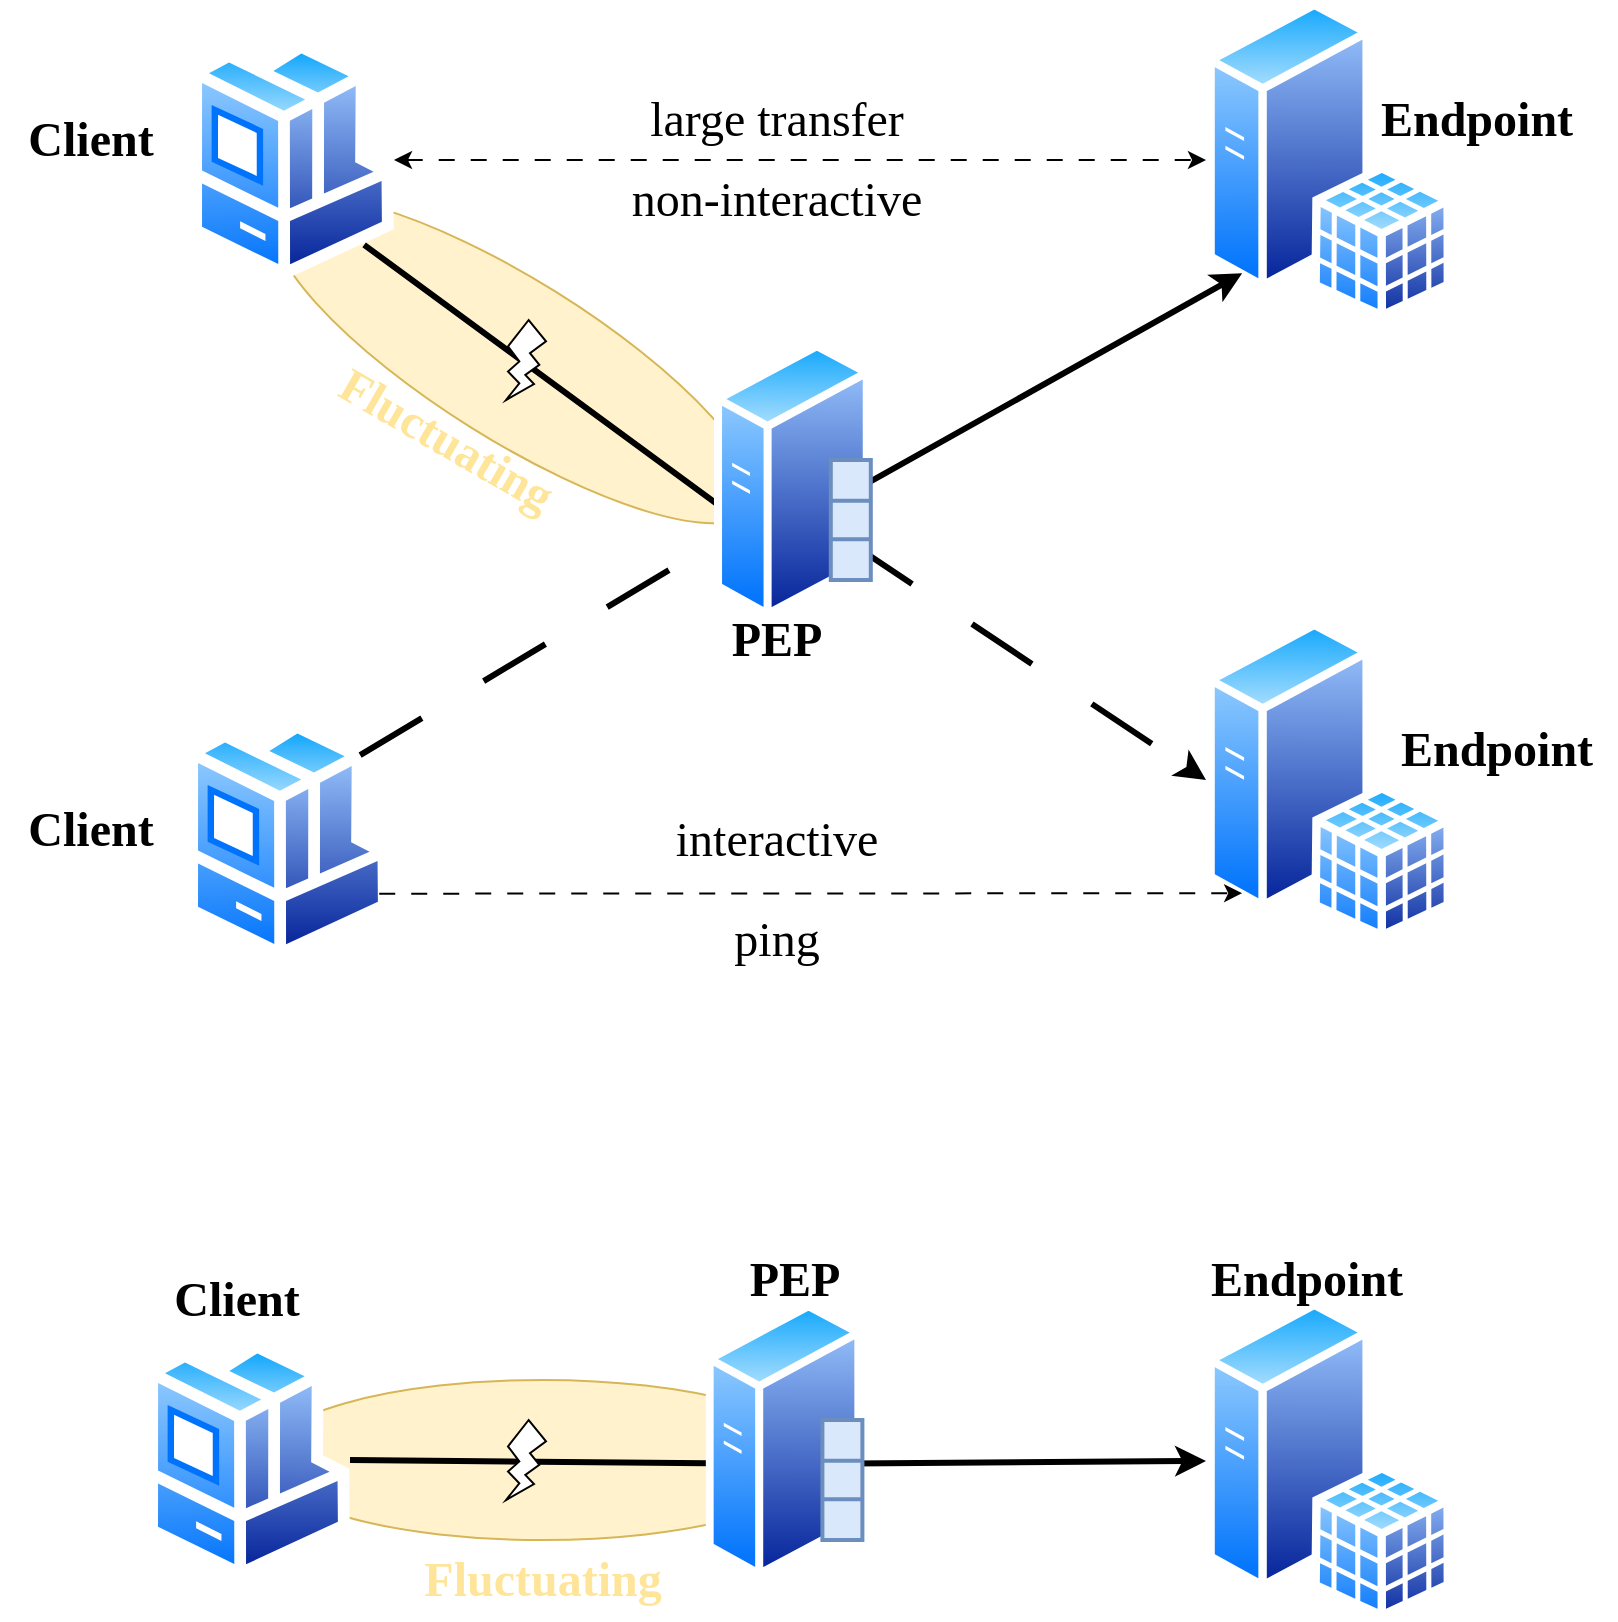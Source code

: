 <mxfile version="21.6.5" type="device">
  <diagram name="Page-1" id="1RzEFaOIlWaM-WirTFdZ">
    <mxGraphModel dx="1101" dy="994" grid="1" gridSize="10" guides="1" tooltips="1" connect="1" arrows="1" fold="1" page="1" pageScale="1" pageWidth="827" pageHeight="1169" math="0" shadow="0">
      <root>
        <mxCell id="0" />
        <mxCell id="1" parent="0" />
        <mxCell id="EIi2rDB1gSw5DZKnVNfG-16" value="" style="ellipse;whiteSpace=wrap;html=1;fontFamily=Times New Roman;fontSize=24;rotation=0;fillColor=#fff2cc;strokeColor=#d6b656;" parent="1" vertex="1">
          <mxGeometry x="148.2" y="900" width="280" height="80" as="geometry" />
        </mxCell>
        <mxCell id="53W-j4bIFkD6rnpGP8-M-22" value="" style="ellipse;whiteSpace=wrap;html=1;fontFamily=Times New Roman;fontSize=24;rotation=32;fillColor=#fff2cc;strokeColor=#d6b656;" parent="1" vertex="1">
          <mxGeometry x="134" y="350" width="280" height="80" as="geometry" />
        </mxCell>
        <mxCell id="53W-j4bIFkD6rnpGP8-M-17" style="edgeStyle=orthogonalEdgeStyle;rounded=0;orthogonalLoop=1;jettySize=auto;html=1;dashed=1;dashPattern=8 8;fontFamily=Times New Roman;fontSize=24;startArrow=classic;startFill=1;" parent="1" source="53W-j4bIFkD6rnpGP8-M-2" target="53W-j4bIFkD6rnpGP8-M-3" edge="1">
          <mxGeometry relative="1" as="geometry" />
        </mxCell>
        <mxCell id="53W-j4bIFkD6rnpGP8-M-19" value="large transfer" style="edgeLabel;html=1;align=center;verticalAlign=middle;resizable=0;points=[];fontSize=24;fontFamily=Times New Roman;" parent="53W-j4bIFkD6rnpGP8-M-17" vertex="1" connectable="0">
          <mxGeometry x="0.163" y="-1" relative="1" as="geometry">
            <mxPoint x="-45" y="-21" as="offset" />
          </mxGeometry>
        </mxCell>
        <mxCell id="53W-j4bIFkD6rnpGP8-M-2" value="" style="aspect=fixed;perimeter=ellipsePerimeter;html=1;align=center;shadow=0;dashed=0;spacingTop=3;image;image=img/lib/active_directory/workstation_client.svg;fontFamily=Times New Roman;" parent="1" vertex="1">
          <mxGeometry x="112" y="230" width="102" height="120" as="geometry" />
        </mxCell>
        <mxCell id="53W-j4bIFkD6rnpGP8-M-3" value="" style="aspect=fixed;perimeter=ellipsePerimeter;html=1;align=center;shadow=0;dashed=0;spacingTop=3;image;image=img/lib/active_directory/sql_server.svg;fontFamily=Times New Roman;" parent="1" vertex="1">
          <mxGeometry x="620" y="210" width="123.2" height="160" as="geometry" />
        </mxCell>
        <mxCell id="53W-j4bIFkD6rnpGP8-M-5" value="" style="aspect=fixed;perimeter=ellipsePerimeter;html=1;align=center;shadow=0;dashed=0;spacingTop=3;image;image=img/lib/active_directory/workstation_client.svg;fontFamily=Times New Roman;" parent="1" vertex="1">
          <mxGeometry x="110" y="570" width="102" height="120" as="geometry" />
        </mxCell>
        <mxCell id="53W-j4bIFkD6rnpGP8-M-6" value="" style="aspect=fixed;perimeter=ellipsePerimeter;html=1;align=center;shadow=0;dashed=0;spacingTop=3;image;image=img/lib/active_directory/sql_server.svg;fontFamily=Times New Roman;" parent="1" vertex="1">
          <mxGeometry x="620" y="520" width="123.2" height="160" as="geometry" />
        </mxCell>
        <mxCell id="53W-j4bIFkD6rnpGP8-M-8" value="&lt;font&gt;&lt;span style=&quot;font-size: 24px;&quot;&gt;&lt;b&gt;Client&lt;/b&gt;&lt;/span&gt;&lt;/font&gt;" style="text;html=1;align=center;verticalAlign=middle;resizable=0;points=[];autosize=1;strokeColor=none;fillColor=none;fontFamily=Times New Roman;" parent="1" vertex="1">
          <mxGeometry x="17" y="605" width="90" height="40" as="geometry" />
        </mxCell>
        <mxCell id="53W-j4bIFkD6rnpGP8-M-9" value="&lt;b style=&quot;border-color: var(--border-color);&quot;&gt;&lt;font style=&quot;border-color: var(--border-color); font-size: 24px;&quot;&gt;Endpoint&lt;/font&gt;&lt;/b&gt;" style="text;html=1;align=center;verticalAlign=middle;resizable=0;points=[];autosize=1;strokeColor=none;fillColor=none;fontFamily=Times New Roman;" parent="1" vertex="1">
          <mxGeometry x="705" y="565" width="120" height="40" as="geometry" />
        </mxCell>
        <mxCell id="53W-j4bIFkD6rnpGP8-M-10" value="&lt;font&gt;&lt;span style=&quot;font-size: 24px;&quot;&gt;&lt;b&gt;Client&lt;/b&gt;&lt;/span&gt;&lt;/font&gt;" style="text;html=1;align=center;verticalAlign=middle;resizable=0;points=[];autosize=1;strokeColor=none;fillColor=none;fontFamily=Times New Roman;" parent="1" vertex="1">
          <mxGeometry x="17" y="260" width="90" height="40" as="geometry" />
        </mxCell>
        <mxCell id="53W-j4bIFkD6rnpGP8-M-11" value="&lt;b&gt;&lt;font style=&quot;font-size: 24px;&quot;&gt;Endpoint&lt;/font&gt;&lt;/b&gt;" style="text;html=1;align=center;verticalAlign=middle;resizable=0;points=[];autosize=1;strokeColor=none;fillColor=none;fontFamily=Times New Roman;" parent="1" vertex="1">
          <mxGeometry x="695" y="250" width="120" height="40" as="geometry" />
        </mxCell>
        <mxCell id="53W-j4bIFkD6rnpGP8-M-13" value="" style="endArrow=classic;html=1;rounded=0;fontFamily=Times New Roman;fontSize=24;exitX=1;exitY=0;exitDx=0;exitDy=0;entryX=0;entryY=0.5;entryDx=0;entryDy=0;jumpSize=3;strokeWidth=3;dashed=1;dashPattern=12 12;" parent="1" source="53W-j4bIFkD6rnpGP8-M-5" target="53W-j4bIFkD6rnpGP8-M-6" edge="1">
          <mxGeometry width="50" height="50" relative="1" as="geometry">
            <mxPoint x="390" y="520" as="sourcePoint" />
            <mxPoint x="440" y="470" as="targetPoint" />
            <Array as="points">
              <mxPoint x="410" y="460" />
            </Array>
          </mxGeometry>
        </mxCell>
        <mxCell id="53W-j4bIFkD6rnpGP8-M-14" value="" style="endArrow=classic;html=1;rounded=0;fontFamily=Times New Roman;fontSize=24;exitX=1;exitY=1;exitDx=0;exitDy=0;entryX=0;entryY=1;entryDx=0;entryDy=0;strokeWidth=3;startArrow=none;" parent="1" source="53W-j4bIFkD6rnpGP8-M-2" target="53W-j4bIFkD6rnpGP8-M-3" edge="1">
          <mxGeometry width="50" height="50" relative="1" as="geometry">
            <mxPoint x="374.0" y="480.0" as="sourcePoint" />
            <mxPoint x="440" y="470" as="targetPoint" />
            <Array as="points">
              <mxPoint x="400" y="480" />
            </Array>
          </mxGeometry>
        </mxCell>
        <mxCell id="53W-j4bIFkD6rnpGP8-M-4" value="" style="aspect=fixed;perimeter=ellipsePerimeter;html=1;align=center;shadow=0;dashed=0;spacingTop=3;image;image=img/lib/active_directory/generic_server.svg;fontFamily=Times New Roman;" parent="1" vertex="1">
          <mxGeometry x="374" y="380" width="78.4" height="140" as="geometry" />
        </mxCell>
        <mxCell id="53W-j4bIFkD6rnpGP8-M-15" value="" style="endArrow=classic;html=1;rounded=0;fontFamily=Times New Roman;fontSize=24;entryX=0;entryY=1;entryDx=0;entryDy=0;exitX=1;exitY=0.75;exitDx=0;exitDy=0;dashed=1;dashPattern=8 8;" parent="1" source="53W-j4bIFkD6rnpGP8-M-5" target="53W-j4bIFkD6rnpGP8-M-6" edge="1">
          <mxGeometry width="50" height="50" relative="1" as="geometry">
            <mxPoint x="390" y="520" as="sourcePoint" />
            <mxPoint x="440" y="470" as="targetPoint" />
          </mxGeometry>
        </mxCell>
        <mxCell id="53W-j4bIFkD6rnpGP8-M-16" value="ping" style="edgeLabel;html=1;align=center;verticalAlign=middle;resizable=0;points=[];fontSize=24;fontFamily=Times New Roman;" parent="53W-j4bIFkD6rnpGP8-M-15" vertex="1" connectable="0">
          <mxGeometry x="0.179" y="-2" relative="1" as="geometry">
            <mxPoint x="-56" y="21" as="offset" />
          </mxGeometry>
        </mxCell>
        <mxCell id="53W-j4bIFkD6rnpGP8-M-20" value="non-interactive" style="text;html=1;align=center;verticalAlign=middle;resizable=0;points=[];autosize=1;strokeColor=none;fillColor=none;fontSize=24;fontFamily=Times New Roman;" parent="1" vertex="1">
          <mxGeometry x="319.8" y="290" width="170" height="40" as="geometry" />
        </mxCell>
        <mxCell id="53W-j4bIFkD6rnpGP8-M-21" value="interactive" style="text;html=1;align=center;verticalAlign=middle;resizable=0;points=[];autosize=1;strokeColor=none;fillColor=none;fontSize=24;fontFamily=Times New Roman;" parent="1" vertex="1">
          <mxGeometry x="344.8" y="610" width="120" height="40" as="geometry" />
        </mxCell>
        <mxCell id="53W-j4bIFkD6rnpGP8-M-7" value="&lt;b&gt;&lt;font style=&quot;font-size: 24px;&quot;&gt;PEP&lt;/font&gt;&lt;/b&gt;" style="text;html=1;align=center;verticalAlign=middle;resizable=0;points=[];autosize=1;strokeColor=none;fillColor=none;fontFamily=Times New Roman;" parent="1" vertex="1">
          <mxGeometry x="369.8" y="510" width="70" height="40" as="geometry" />
        </mxCell>
        <mxCell id="53W-j4bIFkD6rnpGP8-M-24" value="&lt;b style=&quot;&quot;&gt;&lt;font color=&quot;#ffe599&quot;&gt;Fluctuating&lt;/font&gt;&lt;/b&gt;" style="text;html=1;align=center;verticalAlign=middle;resizable=0;points=[];autosize=1;strokeColor=none;fillColor=none;fontSize=24;fontFamily=Times New Roman;rotation=30;shadow=0;" parent="1" vertex="1">
          <mxGeometry x="170" y="410" width="140" height="40" as="geometry" />
        </mxCell>
        <mxCell id="53W-j4bIFkD6rnpGP8-M-28" value="" style="strokeWidth=2;html=1;shape=mxgraph.lean_mapping.buffer_or_safety_stock;shadow=0;fontFamily=Times New Roman;fontSize=24;fillColor=#dae8fc;strokeColor=#6c8ebf;" parent="1" vertex="1">
          <mxGeometry x="432.4" y="440" width="20" height="60" as="geometry" />
        </mxCell>
        <mxCell id="EIi2rDB1gSw5DZKnVNfG-7" value="" style="aspect=fixed;perimeter=ellipsePerimeter;html=1;align=center;shadow=0;dashed=0;spacingTop=3;image;image=img/lib/active_directory/workstation_client.svg;fontFamily=Times New Roman;" parent="1" vertex="1">
          <mxGeometry x="90" y="880" width="102" height="120" as="geometry" />
        </mxCell>
        <mxCell id="EIi2rDB1gSw5DZKnVNfG-8" value="" style="aspect=fixed;perimeter=ellipsePerimeter;html=1;align=center;shadow=0;dashed=0;spacingTop=3;image;image=img/lib/active_directory/sql_server.svg;fontFamily=Times New Roman;" parent="1" vertex="1">
          <mxGeometry x="620" y="860" width="123.2" height="160" as="geometry" />
        </mxCell>
        <mxCell id="EIi2rDB1gSw5DZKnVNfG-9" value="&lt;font&gt;&lt;span style=&quot;font-size: 24px;&quot;&gt;&lt;b&gt;Client&lt;/b&gt;&lt;/span&gt;&lt;/font&gt;" style="text;html=1;align=center;verticalAlign=middle;resizable=0;points=[];autosize=1;strokeColor=none;fillColor=none;fontFamily=Times New Roman;" parent="1" vertex="1">
          <mxGeometry x="90" y="840" width="90" height="40" as="geometry" />
        </mxCell>
        <mxCell id="EIi2rDB1gSw5DZKnVNfG-10" value="&lt;b&gt;&lt;font style=&quot;font-size: 24px;&quot;&gt;Endpoint&lt;/font&gt;&lt;/b&gt;" style="text;html=1;align=center;verticalAlign=middle;resizable=0;points=[];autosize=1;strokeColor=none;fillColor=none;fontFamily=Times New Roman;" parent="1" vertex="1">
          <mxGeometry x="610" y="830" width="120" height="40" as="geometry" />
        </mxCell>
        <mxCell id="EIi2rDB1gSw5DZKnVNfG-11" value="" style="endArrow=classic;html=1;rounded=0;fontFamily=Times New Roman;fontSize=24;exitX=1;exitY=0.5;exitDx=0;exitDy=0;strokeWidth=3;startArrow=none;" parent="1" source="EIi2rDB1gSw5DZKnVNfG-7" target="EIi2rDB1gSw5DZKnVNfG-8" edge="1">
          <mxGeometry width="50" height="50" relative="1" as="geometry">
            <mxPoint x="372.0" y="1090.0" as="sourcePoint" />
            <mxPoint x="438" y="1080" as="targetPoint" />
            <Array as="points">
              <mxPoint x="410" y="942" />
            </Array>
          </mxGeometry>
        </mxCell>
        <mxCell id="EIi2rDB1gSw5DZKnVNfG-12" value="" style="aspect=fixed;perimeter=ellipsePerimeter;html=1;align=center;shadow=0;dashed=0;spacingTop=3;image;image=img/lib/active_directory/generic_server.svg;fontFamily=Times New Roman;" parent="1" vertex="1">
          <mxGeometry x="369.8" y="860" width="78.4" height="140" as="geometry" />
        </mxCell>
        <mxCell id="EIi2rDB1gSw5DZKnVNfG-13" value="" style="strokeWidth=2;html=1;shape=mxgraph.lean_mapping.buffer_or_safety_stock;shadow=0;fontFamily=Times New Roman;fontSize=24;fillColor=#dae8fc;strokeColor=#6c8ebf;" parent="1" vertex="1">
          <mxGeometry x="428.2" y="920" width="20" height="60" as="geometry" />
        </mxCell>
        <mxCell id="EIi2rDB1gSw5DZKnVNfG-17" value="&lt;b style=&quot;&quot;&gt;&lt;font color=&quot;#ffe599&quot;&gt;Fluctuating&lt;/font&gt;&lt;/b&gt;" style="text;html=1;align=center;verticalAlign=middle;resizable=0;points=[];autosize=1;strokeColor=none;fillColor=none;fontSize=24;fontFamily=Times New Roman;rotation=0;shadow=0;" parent="1" vertex="1">
          <mxGeometry x="218.2" y="980" width="140" height="40" as="geometry" />
        </mxCell>
        <mxCell id="EIi2rDB1gSw5DZKnVNfG-18" value="&lt;b&gt;&lt;font style=&quot;font-size: 24px;&quot;&gt;PEP&lt;/font&gt;&lt;/b&gt;" style="text;html=1;align=center;verticalAlign=middle;resizable=0;points=[];autosize=1;strokeColor=none;fillColor=none;fontFamily=Times New Roman;" parent="1" vertex="1">
          <mxGeometry x="379" y="830" width="70" height="40" as="geometry" />
        </mxCell>
        <mxCell id="EIi2rDB1gSw5DZKnVNfG-19" value="" style="verticalLabelPosition=bottom;verticalAlign=top;html=1;shape=mxgraph.basic.flash" parent="1" vertex="1">
          <mxGeometry x="270" y="920" width="20" height="40" as="geometry" />
        </mxCell>
        <mxCell id="EIi2rDB1gSw5DZKnVNfG-20" value="" style="verticalLabelPosition=bottom;verticalAlign=top;html=1;shape=mxgraph.basic.flash" parent="1" vertex="1">
          <mxGeometry x="270" y="370" width="20" height="40" as="geometry" />
        </mxCell>
      </root>
    </mxGraphModel>
  </diagram>
</mxfile>
